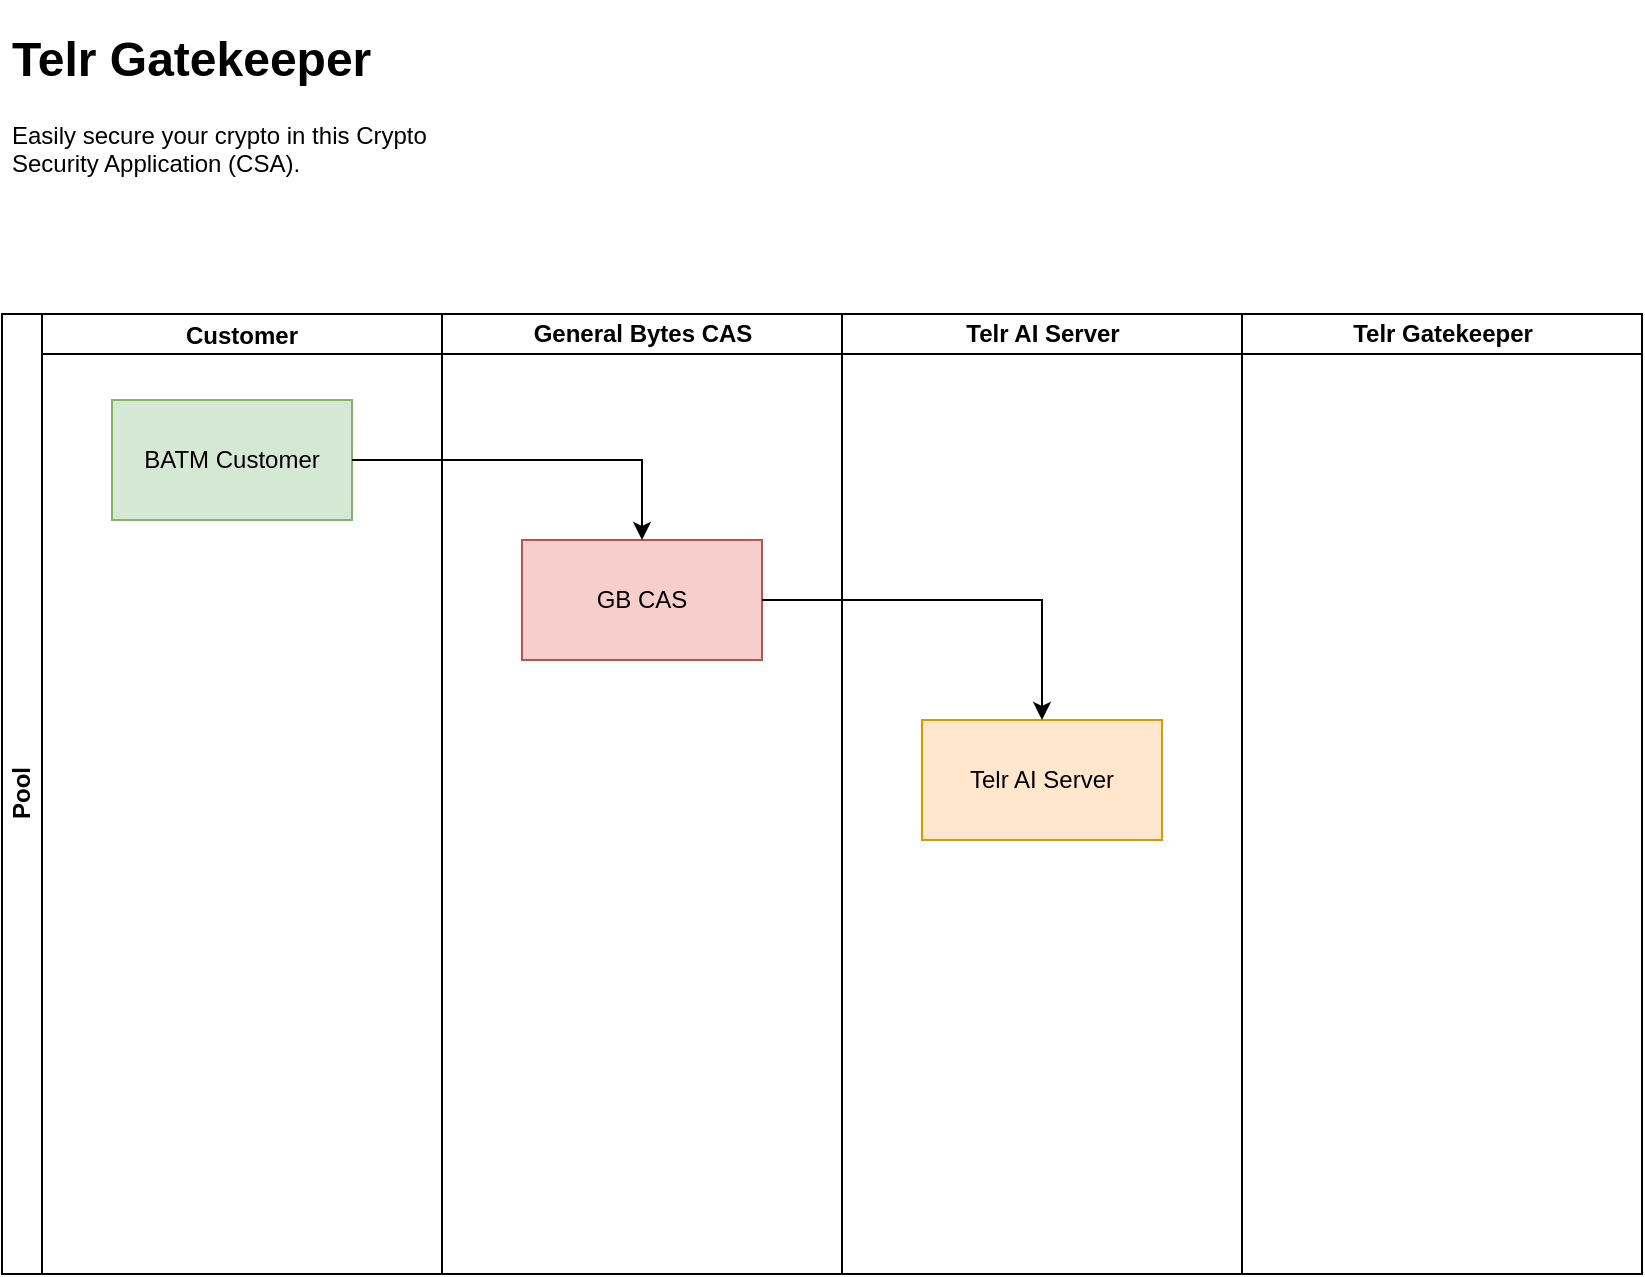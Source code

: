<mxfile version="12.3.3" type="github" pages="1">
  <diagram id="ehYdtjaICjUh1_pMpAxE" name="Page-1">
    <mxGraphModel dx="1026" dy="491" grid="1" gridSize="10" guides="1" tooltips="1" connect="1" arrows="1" fold="1" page="1" pageScale="1" pageWidth="850" pageHeight="1100" math="0" shadow="0">
      <root>
        <mxCell id="0"/>
        <mxCell id="1" parent="0"/>
        <mxCell id="E9ek0ImNC2pMV3F1fIgo-11" value="&lt;h1&gt;Telr Gatekeeper&lt;/h1&gt;&lt;p&gt;Easily secure your crypto in this Crypto Security Application (CSA).&lt;/p&gt;" style="text;html=1;strokeColor=none;fillColor=none;spacing=5;spacingTop=-20;whiteSpace=wrap;overflow=hidden;rounded=0;" parent="1" vertex="1">
          <mxGeometry x="15" y="10" width="255" height="120" as="geometry"/>
        </mxCell>
        <mxCell id="mEG6Z2h-E2gLasxFZDg2-7" value="Pool" style="swimlane;html=1;childLayout=stackLayout;resizeParent=1;resizeParentMax=0;startSize=20;horizontal=0;horizontalStack=1;" vertex="1" parent="1">
          <mxGeometry x="15" y="157" width="820" height="480" as="geometry"/>
        </mxCell>
        <mxCell id="mEG6Z2h-E2gLasxFZDg2-18" value="Customer" style="swimlane;startSize=20;" vertex="1" parent="mEG6Z2h-E2gLasxFZDg2-7">
          <mxGeometry x="20" width="200" height="480" as="geometry"/>
        </mxCell>
        <mxCell id="E9ek0ImNC2pMV3F1fIgo-1" value="BATM Customer" style="rounded=0;whiteSpace=wrap;html=1;fillColor=#d5e8d4;strokeColor=#82b366;" parent="mEG6Z2h-E2gLasxFZDg2-18" vertex="1">
          <mxGeometry x="35" y="43" width="120" height="60" as="geometry"/>
        </mxCell>
        <mxCell id="mEG6Z2h-E2gLasxFZDg2-8" value="General Bytes CAS" style="swimlane;html=1;startSize=20;" vertex="1" parent="mEG6Z2h-E2gLasxFZDg2-7">
          <mxGeometry x="220" width="200" height="480" as="geometry"/>
        </mxCell>
        <mxCell id="E9ek0ImNC2pMV3F1fIgo-2" value="GB CAS" style="rounded=0;whiteSpace=wrap;html=1;fillColor=#f8cecc;strokeColor=#b85450;" parent="mEG6Z2h-E2gLasxFZDg2-8" vertex="1">
          <mxGeometry x="40" y="113" width="120" height="60" as="geometry"/>
        </mxCell>
        <mxCell id="mEG6Z2h-E2gLasxFZDg2-9" value="Telr AI Server" style="swimlane;html=1;startSize=20;" vertex="1" parent="mEG6Z2h-E2gLasxFZDg2-7">
          <mxGeometry x="420" width="200" height="480" as="geometry"/>
        </mxCell>
        <mxCell id="E9ek0ImNC2pMV3F1fIgo-4" value="Telr AI Server" style="rounded=0;whiteSpace=wrap;html=1;direction=west;fillColor=#ffe6cc;strokeColor=#d79b00;" parent="mEG6Z2h-E2gLasxFZDg2-9" vertex="1">
          <mxGeometry x="40" y="203" width="120" height="60" as="geometry"/>
        </mxCell>
        <mxCell id="mEG6Z2h-E2gLasxFZDg2-10" value="Telr Gatekeeper" style="swimlane;html=1;startSize=20;" vertex="1" parent="mEG6Z2h-E2gLasxFZDg2-7">
          <mxGeometry x="620" width="200" height="480" as="geometry">
            <mxRectangle x="260" width="30" height="480" as="alternateBounds"/>
          </mxGeometry>
        </mxCell>
        <mxCell id="E9ek0ImNC2pMV3F1fIgo-3" value="" style="edgeStyle=orthogonalEdgeStyle;rounded=0;orthogonalLoop=1;jettySize=auto;html=1;" parent="mEG6Z2h-E2gLasxFZDg2-7" source="E9ek0ImNC2pMV3F1fIgo-1" target="E9ek0ImNC2pMV3F1fIgo-2" edge="1">
          <mxGeometry relative="1" as="geometry"/>
        </mxCell>
        <mxCell id="E9ek0ImNC2pMV3F1fIgo-5" value="" style="edgeStyle=orthogonalEdgeStyle;rounded=0;orthogonalLoop=1;jettySize=auto;html=1;" parent="mEG6Z2h-E2gLasxFZDg2-7" source="E9ek0ImNC2pMV3F1fIgo-2" target="E9ek0ImNC2pMV3F1fIgo-4" edge="1">
          <mxGeometry relative="1" as="geometry"/>
        </mxCell>
      </root>
    </mxGraphModel>
  </diagram>
</mxfile>
